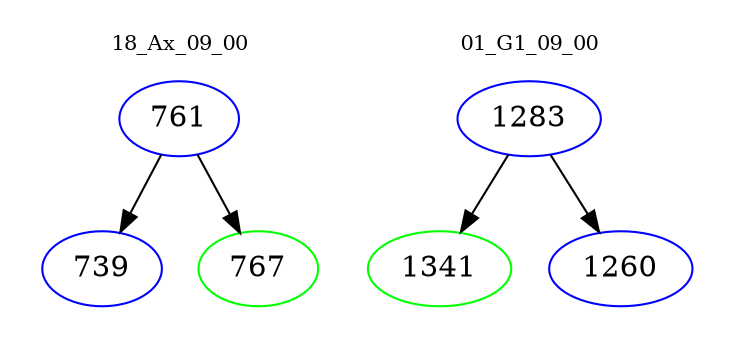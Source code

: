 digraph{
subgraph cluster_0 {
color = white
label = "18_Ax_09_00";
fontsize=10;
T0_761 [label="761", color="blue"]
T0_761 -> T0_739 [color="black"]
T0_739 [label="739", color="blue"]
T0_761 -> T0_767 [color="black"]
T0_767 [label="767", color="green"]
}
subgraph cluster_1 {
color = white
label = "01_G1_09_00";
fontsize=10;
T1_1283 [label="1283", color="blue"]
T1_1283 -> T1_1341 [color="black"]
T1_1341 [label="1341", color="green"]
T1_1283 -> T1_1260 [color="black"]
T1_1260 [label="1260", color="blue"]
}
}
